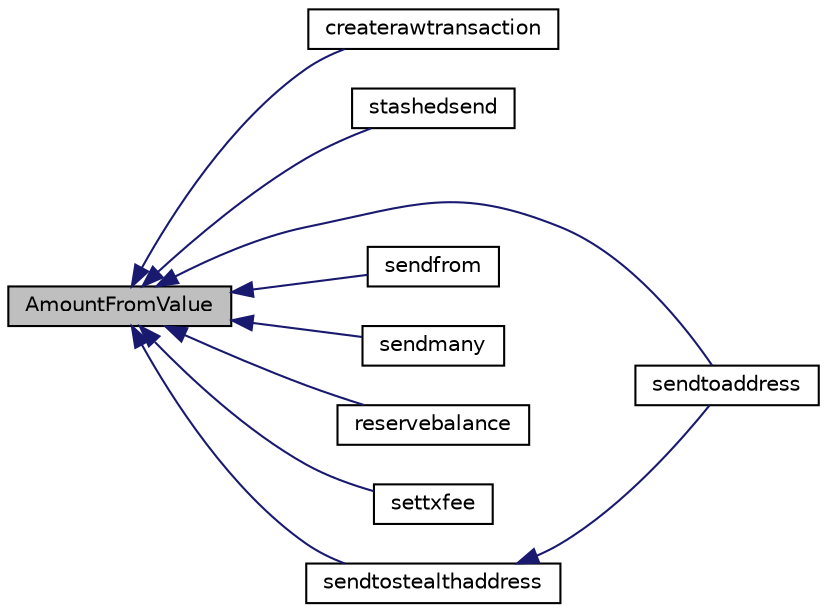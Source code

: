 digraph "AmountFromValue"
{
  edge [fontname="Helvetica",fontsize="10",labelfontname="Helvetica",labelfontsize="10"];
  node [fontname="Helvetica",fontsize="10",shape=record];
  rankdir="LR";
  Node1 [label="AmountFromValue",height=0.2,width=0.4,color="black", fillcolor="grey75", style="filled", fontcolor="black"];
  Node1 -> Node2 [dir="back",color="midnightblue",fontsize="10",style="solid",fontname="Helvetica"];
  Node2 [label="createrawtransaction",height=0.2,width=0.4,color="black", fillcolor="white", style="filled",URL="$dc/da8/rpcrawtransaction_8cpp.html#a7924d2aa3d68d890b82773445e0d949e"];
  Node1 -> Node3 [dir="back",color="midnightblue",fontsize="10",style="solid",fontname="Helvetica"];
  Node3 [label="stashedsend",height=0.2,width=0.4,color="black", fillcolor="white", style="filled",URL="$d5/d6b/rpcstashedsend_8cpp.html#a5a7cb1ad55aeaa8bcbb5172e9153a75a"];
  Node1 -> Node4 [dir="back",color="midnightblue",fontsize="10",style="solid",fontname="Helvetica"];
  Node4 [label="sendtoaddress",height=0.2,width=0.4,color="black", fillcolor="white", style="filled",URL="$df/d1d/rpcwallet_8cpp.html#a134064858f9cfa4775a6ae34cac2b133"];
  Node1 -> Node5 [dir="back",color="midnightblue",fontsize="10",style="solid",fontname="Helvetica"];
  Node5 [label="sendfrom",height=0.2,width=0.4,color="black", fillcolor="white", style="filled",URL="$df/d1d/rpcwallet_8cpp.html#a845eaefd9ec7752b1145c183205524d0"];
  Node1 -> Node6 [dir="back",color="midnightblue",fontsize="10",style="solid",fontname="Helvetica"];
  Node6 [label="sendmany",height=0.2,width=0.4,color="black", fillcolor="white", style="filled",URL="$df/d1d/rpcwallet_8cpp.html#adeb5f23f20fb4e589dab23cadf75c92d"];
  Node1 -> Node7 [dir="back",color="midnightblue",fontsize="10",style="solid",fontname="Helvetica"];
  Node7 [label="reservebalance",height=0.2,width=0.4,color="black", fillcolor="white", style="filled",URL="$df/d1d/rpcwallet_8cpp.html#ac121309c99bd91b41eb61a3a8f1ab902"];
  Node1 -> Node8 [dir="back",color="midnightblue",fontsize="10",style="solid",fontname="Helvetica"];
  Node8 [label="settxfee",height=0.2,width=0.4,color="black", fillcolor="white", style="filled",URL="$df/d1d/rpcwallet_8cpp.html#a68e2fb93e252e5b3a97dd629815a9159"];
  Node1 -> Node9 [dir="back",color="midnightblue",fontsize="10",style="solid",fontname="Helvetica"];
  Node9 [label="sendtostealthaddress",height=0.2,width=0.4,color="black", fillcolor="white", style="filled",URL="$df/d1d/rpcwallet_8cpp.html#ad901105908c7eea072067a49643a906e"];
  Node9 -> Node4 [dir="back",color="midnightblue",fontsize="10",style="solid",fontname="Helvetica"];
}
